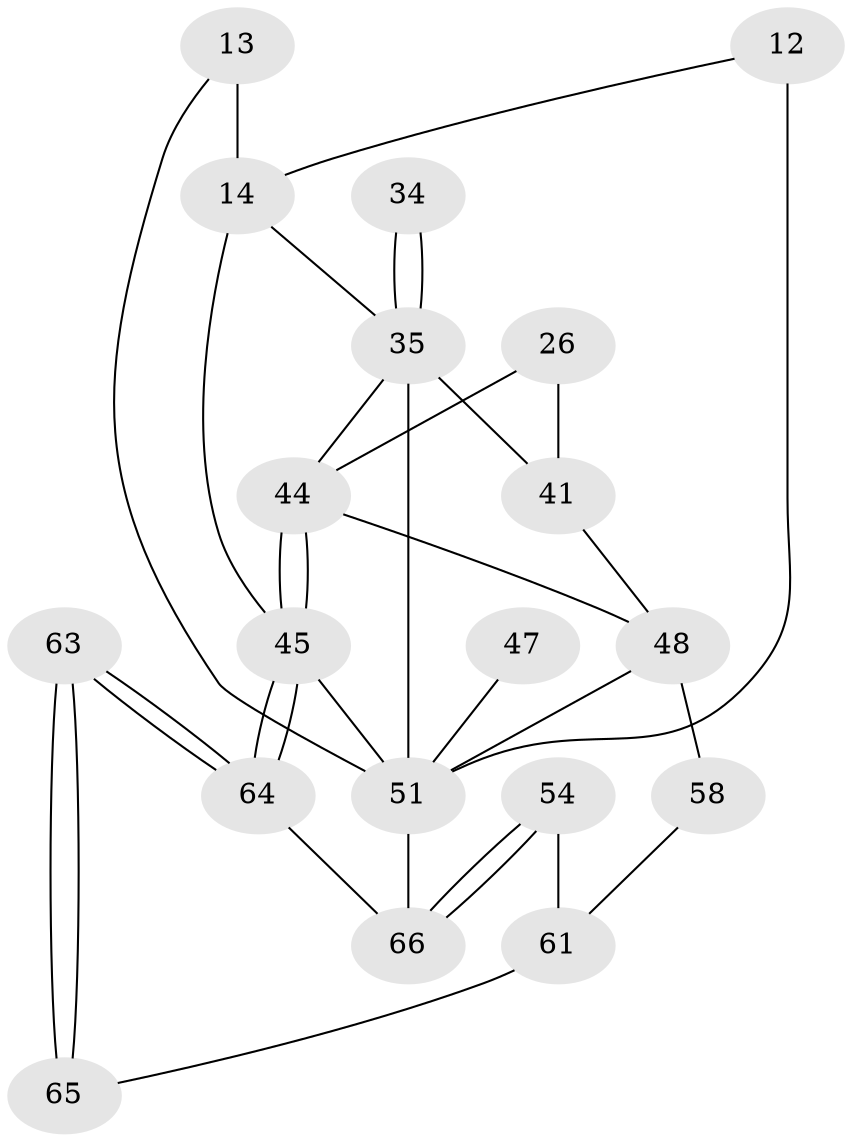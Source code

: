 // original degree distribution, {4: 0.2727272727272727, 6: 0.24242424242424243, 5: 0.45454545454545453, 3: 0.030303030303030304}
// Generated by graph-tools (version 1.1) at 2025/04/03/04/25 22:04:24]
// undirected, 19 vertices, 34 edges
graph export_dot {
graph [start="1"]
  node [color=gray90,style=filled];
  12 [pos="+0.8753891900034051+0.1874061250415295",super="+11+9"];
  13 [pos="+0.6183547993211761+0.22523524187711588"];
  14 [pos="+0.3939211407245866+0.08942313194061298",super="+8"];
  26 [pos="+0.22237227670953788+0.47448971117775585"];
  34 [pos="+0.5680288901833661+0.5096598624720311",super="+23"];
  35 [pos="+0.5079343005112219+0.568760942017534",super="+28+24+22+33"];
  41 [pos="+0.22608628677543782+0.48419078141296323",super="+38+25"];
  44 [pos="+0+0.6311705954459151",super="+27+18"];
  45 [pos="+0+1",super="+4"];
  47 [pos="+1+0.6216362801164917"];
  48 [pos="+0.3516818406392653+0.667758396700797",super="+37+42+43"];
  51 [pos="+0.8631835689062617+0.6377665195635145",super="+40+46+50"];
  54 [pos="+0.437485202886347+0.9571441145060469"];
  58 [pos="+0.05336836713649216+0.7224574575624276",super="+57"];
  61 [pos="+0.10715779903790731+0.794735677550924",super="+56+55"];
  63 [pos="+0.03221309473509052+1"];
  64 [pos="+0+1"];
  65 [pos="+0.1908678169959032+0.8753978948410585",super="+62"];
  66 [pos="+0.43962308073091483+1",super="+59+60+53"];
  12 -- 14;
  12 -- 51 [weight=4];
  13 -- 14 [weight=2];
  13 -- 51;
  14 -- 45;
  14 -- 35;
  26 -- 41 [weight=2];
  26 -- 44;
  34 -- 35 [weight=4];
  34 -- 35;
  35 -- 41 [weight=2];
  35 -- 44;
  35 -- 51 [weight=3];
  41 -- 48 [weight=2];
  44 -- 45 [weight=2];
  44 -- 45;
  44 -- 48;
  45 -- 64;
  45 -- 64;
  45 -- 51 [weight=2];
  47 -- 51 [weight=3];
  48 -- 58 [weight=2];
  48 -- 51;
  51 -- 66 [weight=4];
  54 -- 66 [weight=2];
  54 -- 66;
  54 -- 61;
  58 -- 61 [weight=2];
  61 -- 65 [weight=2];
  63 -- 64;
  63 -- 64;
  63 -- 65 [weight=2];
  63 -- 65;
  64 -- 66;
}
